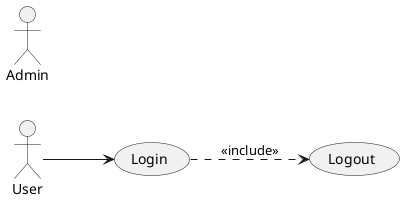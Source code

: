 @startuml
left to right direction

actor User
actor Admin
usecase Login
usecase Logout
Login ..> Logout : "<<include>>"
User --> Login : ""
@enduml